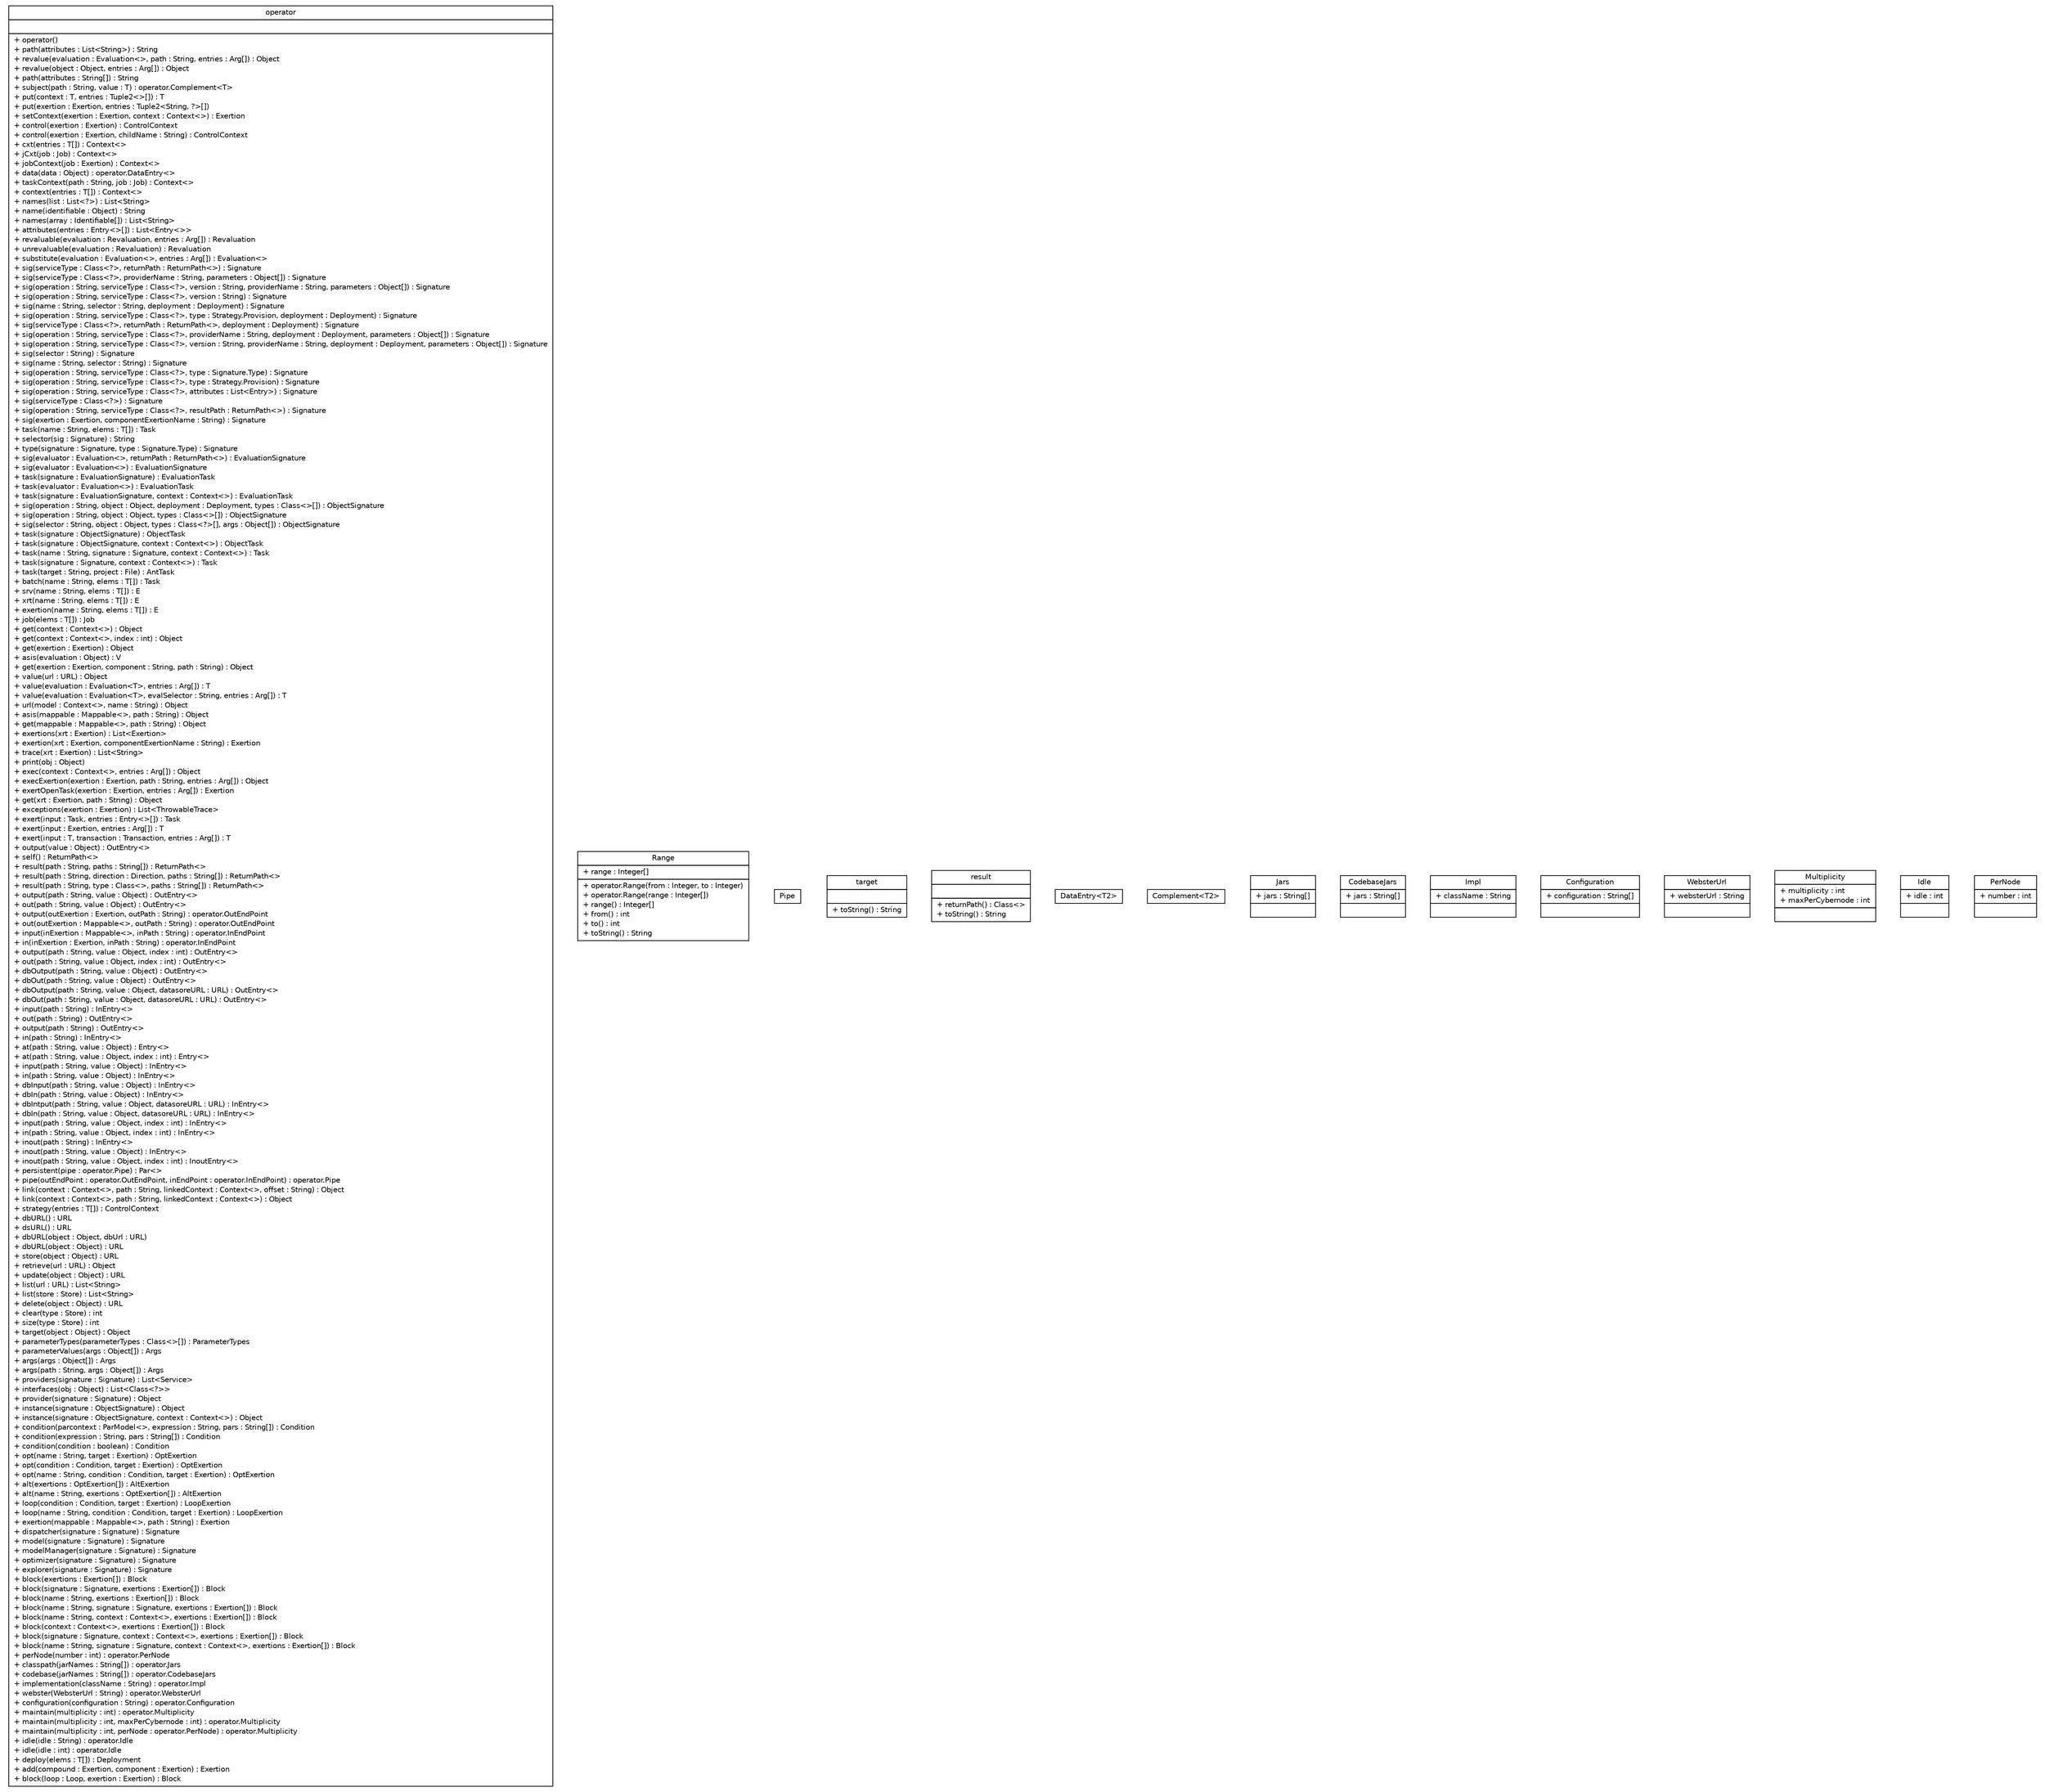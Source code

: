 #!/usr/local/bin/dot
#
# Class diagram 
# Generated by UMLGraph version R5_6 (http://www.umlgraph.org/)
#

digraph G {
	edge [fontname="Helvetica",fontsize=10,labelfontname="Helvetica",labelfontsize=10];
	node [fontname="Helvetica",fontsize=10,shape=plaintext];
	nodesep=0.25;
	ranksep=0.5;
	// sorcer.eo.operator
	c47570 [label=<<table title="sorcer.eo.operator" border="0" cellborder="1" cellspacing="0" cellpadding="2" port="p" href="./operator.html">
		<tr><td><table border="0" cellspacing="0" cellpadding="1">
<tr><td align="center" balign="center"> operator </td></tr>
		</table></td></tr>
		<tr><td><table border="0" cellspacing="0" cellpadding="1">
<tr><td align="left" balign="left">  </td></tr>
		</table></td></tr>
		<tr><td><table border="0" cellspacing="0" cellpadding="1">
<tr><td align="left" balign="left"> + operator() </td></tr>
<tr><td align="left" balign="left"> + path(attributes : List&lt;String&gt;) : String </td></tr>
<tr><td align="left" balign="left"> + revalue(evaluation : Evaluation&lt;&gt;, path : String, entries : Arg[]) : Object </td></tr>
<tr><td align="left" balign="left"> + revalue(object : Object, entries : Arg[]) : Object </td></tr>
<tr><td align="left" balign="left"> + path(attributes : String[]) : String </td></tr>
<tr><td align="left" balign="left"> + subject(path : String, value : T) : operator.Complement&lt;T&gt; </td></tr>
<tr><td align="left" balign="left"> + put(context : T, entries : Tuple2&lt;&gt;[]) : T </td></tr>
<tr><td align="left" balign="left"> + put(exertion : Exertion, entries : Tuple2&lt;String, ?&gt;[]) </td></tr>
<tr><td align="left" balign="left"> + setContext(exertion : Exertion, context : Context&lt;&gt;) : Exertion </td></tr>
<tr><td align="left" balign="left"> + control(exertion : Exertion) : ControlContext </td></tr>
<tr><td align="left" balign="left"> + control(exertion : Exertion, childName : String) : ControlContext </td></tr>
<tr><td align="left" balign="left"> + cxt(entries : T[]) : Context&lt;&gt; </td></tr>
<tr><td align="left" balign="left"> + jCxt(job : Job) : Context&lt;&gt; </td></tr>
<tr><td align="left" balign="left"> + jobContext(job : Exertion) : Context&lt;&gt; </td></tr>
<tr><td align="left" balign="left"> + data(data : Object) : operator.DataEntry&lt;&gt; </td></tr>
<tr><td align="left" balign="left"> + taskContext(path : String, job : Job) : Context&lt;&gt; </td></tr>
<tr><td align="left" balign="left"> + context(entries : T[]) : Context&lt;&gt; </td></tr>
<tr><td align="left" balign="left"> + names(list : List&lt;?&gt;) : List&lt;String&gt; </td></tr>
<tr><td align="left" balign="left"> + name(identifiable : Object) : String </td></tr>
<tr><td align="left" balign="left"> + names(array : Identifiable[]) : List&lt;String&gt; </td></tr>
<tr><td align="left" balign="left"> + attributes(entries : Entry&lt;&gt;[]) : List&lt;Entry&lt;&gt;&gt; </td></tr>
<tr><td align="left" balign="left"> + revaluable(evaluation : Revaluation, entries : Arg[]) : Revaluation </td></tr>
<tr><td align="left" balign="left"> + unrevaluable(evaluation : Revaluation) : Revaluation </td></tr>
<tr><td align="left" balign="left"> + substitute(evaluation : Evaluation&lt;&gt;, entries : Arg[]) : Evaluation&lt;&gt; </td></tr>
<tr><td align="left" balign="left"> + sig(serviceType : Class&lt;?&gt;, returnPath : ReturnPath&lt;&gt;) : Signature </td></tr>
<tr><td align="left" balign="left"> + sig(serviceType : Class&lt;?&gt;, providerName : String, parameters : Object[]) : Signature </td></tr>
<tr><td align="left" balign="left"> + sig(operation : String, serviceType : Class&lt;?&gt;, version : String, providerName : String, parameters : Object[]) : Signature </td></tr>
<tr><td align="left" balign="left"> + sig(operation : String, serviceType : Class&lt;?&gt;, version : String) : Signature </td></tr>
<tr><td align="left" balign="left"> + sig(name : String, selector : String, deployment : Deployment) : Signature </td></tr>
<tr><td align="left" balign="left"> + sig(operation : String, serviceType : Class&lt;?&gt;, type : Strategy.Provision, deployment : Deployment) : Signature </td></tr>
<tr><td align="left" balign="left"> + sig(serviceType : Class&lt;?&gt;, returnPath : ReturnPath&lt;&gt;, deployment : Deployment) : Signature </td></tr>
<tr><td align="left" balign="left"> + sig(operation : String, serviceType : Class&lt;?&gt;, providerName : String, deployment : Deployment, parameters : Object[]) : Signature </td></tr>
<tr><td align="left" balign="left"> + sig(operation : String, serviceType : Class&lt;?&gt;, version : String, providerName : String, deployment : Deployment, parameters : Object[]) : Signature </td></tr>
<tr><td align="left" balign="left"> + sig(selector : String) : Signature </td></tr>
<tr><td align="left" balign="left"> + sig(name : String, selector : String) : Signature </td></tr>
<tr><td align="left" balign="left"> + sig(operation : String, serviceType : Class&lt;?&gt;, type : Signature.Type) : Signature </td></tr>
<tr><td align="left" balign="left"> + sig(operation : String, serviceType : Class&lt;?&gt;, type : Strategy.Provision) : Signature </td></tr>
<tr><td align="left" balign="left"> + sig(operation : String, serviceType : Class&lt;?&gt;, attributes : List&lt;Entry&gt;) : Signature </td></tr>
<tr><td align="left" balign="left"> + sig(serviceType : Class&lt;?&gt;) : Signature </td></tr>
<tr><td align="left" balign="left"> + sig(operation : String, serviceType : Class&lt;?&gt;, resultPath : ReturnPath&lt;&gt;) : Signature </td></tr>
<tr><td align="left" balign="left"> + sig(exertion : Exertion, componentExertionName : String) : Signature </td></tr>
<tr><td align="left" balign="left"> + task(name : String, elems : T[]) : Task </td></tr>
<tr><td align="left" balign="left"> + selector(sig : Signature) : String </td></tr>
<tr><td align="left" balign="left"> + type(signature : Signature, type : Signature.Type) : Signature </td></tr>
<tr><td align="left" balign="left"> + sig(evaluator : Evaluation&lt;&gt;, returnPath : ReturnPath&lt;&gt;) : EvaluationSignature </td></tr>
<tr><td align="left" balign="left"> + sig(evaluator : Evaluation&lt;&gt;) : EvaluationSignature </td></tr>
<tr><td align="left" balign="left"> + task(signature : EvaluationSignature) : EvaluationTask </td></tr>
<tr><td align="left" balign="left"> + task(evaluator : Evaluation&lt;&gt;) : EvaluationTask </td></tr>
<tr><td align="left" balign="left"> + task(signature : EvaluationSignature, context : Context&lt;&gt;) : EvaluationTask </td></tr>
<tr><td align="left" balign="left"> + sig(operation : String, object : Object, deployment : Deployment, types : Class&lt;&gt;[]) : ObjectSignature </td></tr>
<tr><td align="left" balign="left"> + sig(operation : String, object : Object, types : Class&lt;&gt;[]) : ObjectSignature </td></tr>
<tr><td align="left" balign="left"> + sig(selector : String, object : Object, types : Class&lt;?&gt;[], args : Object[]) : ObjectSignature </td></tr>
<tr><td align="left" balign="left"> + task(signature : ObjectSignature) : ObjectTask </td></tr>
<tr><td align="left" balign="left"> + task(signature : ObjectSignature, context : Context&lt;&gt;) : ObjectTask </td></tr>
<tr><td align="left" balign="left"> + task(name : String, signature : Signature, context : Context&lt;&gt;) : Task </td></tr>
<tr><td align="left" balign="left"> + task(signature : Signature, context : Context&lt;&gt;) : Task </td></tr>
<tr><td align="left" balign="left"> + task(target : String, project : File) : AntTask </td></tr>
<tr><td align="left" balign="left"> + batch(name : String, elems : T[]) : Task </td></tr>
<tr><td align="left" balign="left"> + srv(name : String, elems : T[]) : E </td></tr>
<tr><td align="left" balign="left"> + xrt(name : String, elems : T[]) : E </td></tr>
<tr><td align="left" balign="left"> + exertion(name : String, elems : T[]) : E </td></tr>
<tr><td align="left" balign="left"> + job(elems : T[]) : Job </td></tr>
<tr><td align="left" balign="left"> + get(context : Context&lt;&gt;) : Object </td></tr>
<tr><td align="left" balign="left"> + get(context : Context&lt;&gt;, index : int) : Object </td></tr>
<tr><td align="left" balign="left"> + get(exertion : Exertion) : Object </td></tr>
<tr><td align="left" balign="left"> + asis(evaluation : Object) : V </td></tr>
<tr><td align="left" balign="left"> + get(exertion : Exertion, component : String, path : String) : Object </td></tr>
<tr><td align="left" balign="left"> + value(url : URL) : Object </td></tr>
<tr><td align="left" balign="left"> + value(evaluation : Evaluation&lt;T&gt;, entries : Arg[]) : T </td></tr>
<tr><td align="left" balign="left"> + value(evaluation : Evaluation&lt;T&gt;, evalSelector : String, entries : Arg[]) : T </td></tr>
<tr><td align="left" balign="left"> + url(model : Context&lt;&gt;, name : String) : Object </td></tr>
<tr><td align="left" balign="left"> + asis(mappable : Mappable&lt;&gt;, path : String) : Object </td></tr>
<tr><td align="left" balign="left"> + get(mappable : Mappable&lt;&gt;, path : String) : Object </td></tr>
<tr><td align="left" balign="left"> + exertions(xrt : Exertion) : List&lt;Exertion&gt; </td></tr>
<tr><td align="left" balign="left"> + exertion(xrt : Exertion, componentExertionName : String) : Exertion </td></tr>
<tr><td align="left" balign="left"> + trace(xrt : Exertion) : List&lt;String&gt; </td></tr>
<tr><td align="left" balign="left"> + print(obj : Object) </td></tr>
<tr><td align="left" balign="left"> + exec(context : Context&lt;&gt;, entries : Arg[]) : Object </td></tr>
<tr><td align="left" balign="left"> + execExertion(exertion : Exertion, path : String, entries : Arg[]) : Object </td></tr>
<tr><td align="left" balign="left"> + exertOpenTask(exertion : Exertion, entries : Arg[]) : Exertion </td></tr>
<tr><td align="left" balign="left"> + get(xrt : Exertion, path : String) : Object </td></tr>
<tr><td align="left" balign="left"> + exceptions(exertion : Exertion) : List&lt;ThrowableTrace&gt; </td></tr>
<tr><td align="left" balign="left"> + exert(input : Task, entries : Entry&lt;&gt;[]) : Task </td></tr>
<tr><td align="left" balign="left"> + exert(input : Exertion, entries : Arg[]) : T </td></tr>
<tr><td align="left" balign="left"> + exert(input : T, transaction : Transaction, entries : Arg[]) : T </td></tr>
<tr><td align="left" balign="left"> + output(value : Object) : OutEntry&lt;&gt; </td></tr>
<tr><td align="left" balign="left"> + self() : ReturnPath&lt;&gt; </td></tr>
<tr><td align="left" balign="left"> + result(path : String, paths : String[]) : ReturnPath&lt;&gt; </td></tr>
<tr><td align="left" balign="left"> + result(path : String, direction : Direction, paths : String[]) : ReturnPath&lt;&gt; </td></tr>
<tr><td align="left" balign="left"> + result(path : String, type : Class&lt;&gt;, paths : String[]) : ReturnPath&lt;&gt; </td></tr>
<tr><td align="left" balign="left"> + output(path : String, value : Object) : OutEntry&lt;&gt; </td></tr>
<tr><td align="left" balign="left"> + out(path : String, value : Object) : OutEntry&lt;&gt; </td></tr>
<tr><td align="left" balign="left"> + output(outExertion : Exertion, outPath : String) : operator.OutEndPoint </td></tr>
<tr><td align="left" balign="left"> + out(outExertion : Mappable&lt;&gt;, outPath : String) : operator.OutEndPoint </td></tr>
<tr><td align="left" balign="left"> + input(inExertion : Mappable&lt;&gt;, inPath : String) : operator.InEndPoint </td></tr>
<tr><td align="left" balign="left"> + in(inExertion : Exertion, inPath : String) : operator.InEndPoint </td></tr>
<tr><td align="left" balign="left"> + output(path : String, value : Object, index : int) : OutEntry&lt;&gt; </td></tr>
<tr><td align="left" balign="left"> + out(path : String, value : Object, index : int) : OutEntry&lt;&gt; </td></tr>
<tr><td align="left" balign="left"> + dbOutput(path : String, value : Object) : OutEntry&lt;&gt; </td></tr>
<tr><td align="left" balign="left"> + dbOut(path : String, value : Object) : OutEntry&lt;&gt; </td></tr>
<tr><td align="left" balign="left"> + dbOutput(path : String, value : Object, datasoreURL : URL) : OutEntry&lt;&gt; </td></tr>
<tr><td align="left" balign="left"> + dbOut(path : String, value : Object, datasoreURL : URL) : OutEntry&lt;&gt; </td></tr>
<tr><td align="left" balign="left"> + input(path : String) : InEntry&lt;&gt; </td></tr>
<tr><td align="left" balign="left"> + out(path : String) : OutEntry&lt;&gt; </td></tr>
<tr><td align="left" balign="left"> + output(path : String) : OutEntry&lt;&gt; </td></tr>
<tr><td align="left" balign="left"> + in(path : String) : InEntry&lt;&gt; </td></tr>
<tr><td align="left" balign="left"> + at(path : String, value : Object) : Entry&lt;&gt; </td></tr>
<tr><td align="left" balign="left"> + at(path : String, value : Object, index : int) : Entry&lt;&gt; </td></tr>
<tr><td align="left" balign="left"> + input(path : String, value : Object) : InEntry&lt;&gt; </td></tr>
<tr><td align="left" balign="left"> + in(path : String, value : Object) : InEntry&lt;&gt; </td></tr>
<tr><td align="left" balign="left"> + dbInput(path : String, value : Object) : InEntry&lt;&gt; </td></tr>
<tr><td align="left" balign="left"> + dbIn(path : String, value : Object) : InEntry&lt;&gt; </td></tr>
<tr><td align="left" balign="left"> + dbIntput(path : String, value : Object, datasoreURL : URL) : InEntry&lt;&gt; </td></tr>
<tr><td align="left" balign="left"> + dbIn(path : String, value : Object, datasoreURL : URL) : InEntry&lt;&gt; </td></tr>
<tr><td align="left" balign="left"> + input(path : String, value : Object, index : int) : InEntry&lt;&gt; </td></tr>
<tr><td align="left" balign="left"> + in(path : String, value : Object, index : int) : InEntry&lt;&gt; </td></tr>
<tr><td align="left" balign="left"> + inout(path : String) : InEntry&lt;&gt; </td></tr>
<tr><td align="left" balign="left"> + inout(path : String, value : Object) : InEntry&lt;&gt; </td></tr>
<tr><td align="left" balign="left"> + inout(path : String, value : Object, index : int) : InoutEntry&lt;&gt; </td></tr>
<tr><td align="left" balign="left"> + persistent(pipe : operator.Pipe) : Par&lt;&gt; </td></tr>
<tr><td align="left" balign="left"> + pipe(outEndPoint : operator.OutEndPoint, inEndPoint : operator.InEndPoint) : operator.Pipe </td></tr>
<tr><td align="left" balign="left"> + link(context : Context&lt;&gt;, path : String, linkedContext : Context&lt;&gt;, offset : String) : Object </td></tr>
<tr><td align="left" balign="left"> + link(context : Context&lt;&gt;, path : String, linkedContext : Context&lt;&gt;) : Object </td></tr>
<tr><td align="left" balign="left"> + strategy(entries : T[]) : ControlContext </td></tr>
<tr><td align="left" balign="left"> + dbURL() : URL </td></tr>
<tr><td align="left" balign="left"> + dsURL() : URL </td></tr>
<tr><td align="left" balign="left"> + dbURL(object : Object, dbUrl : URL) </td></tr>
<tr><td align="left" balign="left"> + dbURL(object : Object) : URL </td></tr>
<tr><td align="left" balign="left"> + store(object : Object) : URL </td></tr>
<tr><td align="left" balign="left"> + retrieve(url : URL) : Object </td></tr>
<tr><td align="left" balign="left"> + update(object : Object) : URL </td></tr>
<tr><td align="left" balign="left"> + list(url : URL) : List&lt;String&gt; </td></tr>
<tr><td align="left" balign="left"> + list(store : Store) : List&lt;String&gt; </td></tr>
<tr><td align="left" balign="left"> + delete(object : Object) : URL </td></tr>
<tr><td align="left" balign="left"> + clear(type : Store) : int </td></tr>
<tr><td align="left" balign="left"> + size(type : Store) : int </td></tr>
<tr><td align="left" balign="left"> + target(object : Object) : Object </td></tr>
<tr><td align="left" balign="left"> + parameterTypes(parameterTypes : Class&lt;&gt;[]) : ParameterTypes </td></tr>
<tr><td align="left" balign="left"> + parameterValues(args : Object[]) : Args </td></tr>
<tr><td align="left" balign="left"> + args(args : Object[]) : Args </td></tr>
<tr><td align="left" balign="left"> + args(path : String, args : Object[]) : Args </td></tr>
<tr><td align="left" balign="left"> + providers(signature : Signature) : List&lt;Service&gt; </td></tr>
<tr><td align="left" balign="left"> + interfaces(obj : Object) : List&lt;Class&lt;?&gt;&gt; </td></tr>
<tr><td align="left" balign="left"> + provider(signature : Signature) : Object </td></tr>
<tr><td align="left" balign="left"> + instance(signature : ObjectSignature) : Object </td></tr>
<tr><td align="left" balign="left"> + instance(signature : ObjectSignature, context : Context&lt;&gt;) : Object </td></tr>
<tr><td align="left" balign="left"> + condition(parcontext : ParModel&lt;&gt;, expression : String, pars : String[]) : Condition </td></tr>
<tr><td align="left" balign="left"> + condition(expression : String, pars : String[]) : Condition </td></tr>
<tr><td align="left" balign="left"> + condition(condition : boolean) : Condition </td></tr>
<tr><td align="left" balign="left"> + opt(name : String, target : Exertion) : OptExertion </td></tr>
<tr><td align="left" balign="left"> + opt(condition : Condition, target : Exertion) : OptExertion </td></tr>
<tr><td align="left" balign="left"> + opt(name : String, condition : Condition, target : Exertion) : OptExertion </td></tr>
<tr><td align="left" balign="left"> + alt(exertions : OptExertion[]) : AltExertion </td></tr>
<tr><td align="left" balign="left"> + alt(name : String, exertions : OptExertion[]) : AltExertion </td></tr>
<tr><td align="left" balign="left"> + loop(condition : Condition, target : Exertion) : LoopExertion </td></tr>
<tr><td align="left" balign="left"> + loop(name : String, condition : Condition, target : Exertion) : LoopExertion </td></tr>
<tr><td align="left" balign="left"> + exertion(mappable : Mappable&lt;&gt;, path : String) : Exertion </td></tr>
<tr><td align="left" balign="left"> + dispatcher(signature : Signature) : Signature </td></tr>
<tr><td align="left" balign="left"> + model(signature : Signature) : Signature </td></tr>
<tr><td align="left" balign="left"> + modelManager(signature : Signature) : Signature </td></tr>
<tr><td align="left" balign="left"> + optimizer(signature : Signature) : Signature </td></tr>
<tr><td align="left" balign="left"> + explorer(signature : Signature) : Signature </td></tr>
<tr><td align="left" balign="left"> + block(exertions : Exertion[]) : Block </td></tr>
<tr><td align="left" balign="left"> + block(signature : Signature, exertions : Exertion[]) : Block </td></tr>
<tr><td align="left" balign="left"> + block(name : String, exertions : Exertion[]) : Block </td></tr>
<tr><td align="left" balign="left"> + block(name : String, signature : Signature, exertions : Exertion[]) : Block </td></tr>
<tr><td align="left" balign="left"> + block(name : String, context : Context&lt;&gt;, exertions : Exertion[]) : Block </td></tr>
<tr><td align="left" balign="left"> + block(context : Context&lt;&gt;, exertions : Exertion[]) : Block </td></tr>
<tr><td align="left" balign="left"> + block(signature : Signature, context : Context&lt;&gt;, exertions : Exertion[]) : Block </td></tr>
<tr><td align="left" balign="left"> + block(name : String, signature : Signature, context : Context&lt;&gt;, exertions : Exertion[]) : Block </td></tr>
<tr><td align="left" balign="left"> + perNode(number : int) : operator.PerNode </td></tr>
<tr><td align="left" balign="left"> + classpath(jarNames : String[]) : operator.Jars </td></tr>
<tr><td align="left" balign="left"> + codebase(jarNames : String[]) : operator.CodebaseJars </td></tr>
<tr><td align="left" balign="left"> + implementation(className : String) : operator.Impl </td></tr>
<tr><td align="left" balign="left"> + webster(WebsterUrl : String) : operator.WebsterUrl </td></tr>
<tr><td align="left" balign="left"> + configuration(configuration : String) : operator.Configuration </td></tr>
<tr><td align="left" balign="left"> + maintain(multiplicity : int) : operator.Multiplicity </td></tr>
<tr><td align="left" balign="left"> + maintain(multiplicity : int, maxPerCybernode : int) : operator.Multiplicity </td></tr>
<tr><td align="left" balign="left"> + maintain(multiplicity : int, perNode : operator.PerNode) : operator.Multiplicity </td></tr>
<tr><td align="left" balign="left"> + idle(idle : String) : operator.Idle </td></tr>
<tr><td align="left" balign="left"> + idle(idle : int) : operator.Idle </td></tr>
<tr><td align="left" balign="left"> + deploy(elems : T[]) : Deployment </td></tr>
<tr><td align="left" balign="left"> + add(compound : Exertion, component : Exertion) : Exertion </td></tr>
<tr><td align="left" balign="left"> + block(loop : Loop, exertion : Exertion) : Block </td></tr>
		</table></td></tr>
		</table>>, URL="./operator.html", fontname="Helvetica", fontcolor="black", fontsize=10.0];
	// sorcer.eo.operator.Range
	c47571 [label=<<table title="sorcer.eo.operator.Range" border="0" cellborder="1" cellspacing="0" cellpadding="2" port="p" href="./operator.Range.html">
		<tr><td><table border="0" cellspacing="0" cellpadding="1">
<tr><td align="center" balign="center"> Range </td></tr>
		</table></td></tr>
		<tr><td><table border="0" cellspacing="0" cellpadding="1">
<tr><td align="left" balign="left"> + range : Integer[] </td></tr>
		</table></td></tr>
		<tr><td><table border="0" cellspacing="0" cellpadding="1">
<tr><td align="left" balign="left"> + operator.Range(from : Integer, to : Integer) </td></tr>
<tr><td align="left" balign="left"> + operator.Range(range : Integer[]) </td></tr>
<tr><td align="left" balign="left"> + range() : Integer[] </td></tr>
<tr><td align="left" balign="left"> + from() : int </td></tr>
<tr><td align="left" balign="left"> + to() : int </td></tr>
<tr><td align="left" balign="left"> + toString() : String </td></tr>
		</table></td></tr>
		</table>>, URL="./operator.Range.html", fontname="Helvetica", fontcolor="black", fontsize=10.0];
	// sorcer.eo.operator.Pipe
	c47572 [label=<<table title="sorcer.eo.operator.Pipe" border="0" cellborder="1" cellspacing="0" cellpadding="2" port="p" href="./operator.Pipe.html">
		<tr><td><table border="0" cellspacing="0" cellpadding="1">
<tr><td align="center" balign="center"> Pipe </td></tr>
		</table></td></tr>
		</table>>, URL="./operator.Pipe.html", fontname="Helvetica", fontcolor="black", fontsize=10.0];
	// sorcer.eo.operator.target
	c47573 [label=<<table title="sorcer.eo.operator.target" border="0" cellborder="1" cellspacing="0" cellpadding="2" port="p" href="./operator.target.html">
		<tr><td><table border="0" cellspacing="0" cellpadding="1">
<tr><td align="center" balign="center"> target </td></tr>
		</table></td></tr>
		<tr><td><table border="0" cellspacing="0" cellpadding="1">
<tr><td align="left" balign="left">  </td></tr>
		</table></td></tr>
		<tr><td><table border="0" cellspacing="0" cellpadding="1">
<tr><td align="left" balign="left"> + toString() : String </td></tr>
		</table></td></tr>
		</table>>, URL="./operator.target.html", fontname="Helvetica", fontcolor="black", fontsize=10.0];
	// sorcer.eo.operator.result
	c47574 [label=<<table title="sorcer.eo.operator.result" border="0" cellborder="1" cellspacing="0" cellpadding="2" port="p" href="./operator.result.html">
		<tr><td><table border="0" cellspacing="0" cellpadding="1">
<tr><td align="center" balign="center"> result </td></tr>
		</table></td></tr>
		<tr><td><table border="0" cellspacing="0" cellpadding="1">
<tr><td align="left" balign="left">  </td></tr>
		</table></td></tr>
		<tr><td><table border="0" cellspacing="0" cellpadding="1">
<tr><td align="left" balign="left"> + returnPath() : Class&lt;&gt; </td></tr>
<tr><td align="left" balign="left"> + toString() : String </td></tr>
		</table></td></tr>
		</table>>, URL="./operator.result.html", fontname="Helvetica", fontcolor="black", fontsize=10.0];
	// sorcer.eo.operator.DataEntry<T2>
	c47575 [label=<<table title="sorcer.eo.operator.DataEntry" border="0" cellborder="1" cellspacing="0" cellpadding="2" port="p" href="./operator.DataEntry.html">
		<tr><td><table border="0" cellspacing="0" cellpadding="1">
<tr><td align="center" balign="center"> DataEntry&lt;T2&gt; </td></tr>
		</table></td></tr>
		</table>>, URL="./operator.DataEntry.html", fontname="Helvetica", fontcolor="black", fontsize=10.0];
	// sorcer.eo.operator.Complement<T2>
	c47576 [label=<<table title="sorcer.eo.operator.Complement" border="0" cellborder="1" cellspacing="0" cellpadding="2" port="p" href="./operator.Complement.html">
		<tr><td><table border="0" cellspacing="0" cellpadding="1">
<tr><td align="center" balign="center"> Complement&lt;T2&gt; </td></tr>
		</table></td></tr>
		</table>>, URL="./operator.Complement.html", fontname="Helvetica", fontcolor="black", fontsize=10.0];
	// sorcer.eo.operator.Jars
	c47577 [label=<<table title="sorcer.eo.operator.Jars" border="0" cellborder="1" cellspacing="0" cellpadding="2" port="p" href="./operator.Jars.html">
		<tr><td><table border="0" cellspacing="0" cellpadding="1">
<tr><td align="center" balign="center"> Jars </td></tr>
		</table></td></tr>
		<tr><td><table border="0" cellspacing="0" cellpadding="1">
<tr><td align="left" balign="left"> + jars : String[] </td></tr>
		</table></td></tr>
		<tr><td><table border="0" cellspacing="0" cellpadding="1">
<tr><td align="left" balign="left">  </td></tr>
		</table></td></tr>
		</table>>, URL="./operator.Jars.html", fontname="Helvetica", fontcolor="black", fontsize=10.0];
	// sorcer.eo.operator.CodebaseJars
	c47578 [label=<<table title="sorcer.eo.operator.CodebaseJars" border="0" cellborder="1" cellspacing="0" cellpadding="2" port="p" href="./operator.CodebaseJars.html">
		<tr><td><table border="0" cellspacing="0" cellpadding="1">
<tr><td align="center" balign="center"> CodebaseJars </td></tr>
		</table></td></tr>
		<tr><td><table border="0" cellspacing="0" cellpadding="1">
<tr><td align="left" balign="left"> + jars : String[] </td></tr>
		</table></td></tr>
		<tr><td><table border="0" cellspacing="0" cellpadding="1">
<tr><td align="left" balign="left">  </td></tr>
		</table></td></tr>
		</table>>, URL="./operator.CodebaseJars.html", fontname="Helvetica", fontcolor="black", fontsize=10.0];
	// sorcer.eo.operator.Impl
	c47579 [label=<<table title="sorcer.eo.operator.Impl" border="0" cellborder="1" cellspacing="0" cellpadding="2" port="p" href="./operator.Impl.html">
		<tr><td><table border="0" cellspacing="0" cellpadding="1">
<tr><td align="center" balign="center"> Impl </td></tr>
		</table></td></tr>
		<tr><td><table border="0" cellspacing="0" cellpadding="1">
<tr><td align="left" balign="left"> + className : String </td></tr>
		</table></td></tr>
		<tr><td><table border="0" cellspacing="0" cellpadding="1">
<tr><td align="left" balign="left">  </td></tr>
		</table></td></tr>
		</table>>, URL="./operator.Impl.html", fontname="Helvetica", fontcolor="black", fontsize=10.0];
	// sorcer.eo.operator.Configuration
	c47580 [label=<<table title="sorcer.eo.operator.Configuration" border="0" cellborder="1" cellspacing="0" cellpadding="2" port="p" href="./operator.Configuration.html">
		<tr><td><table border="0" cellspacing="0" cellpadding="1">
<tr><td align="center" balign="center"> Configuration </td></tr>
		</table></td></tr>
		<tr><td><table border="0" cellspacing="0" cellpadding="1">
<tr><td align="left" balign="left"> + configuration : String[] </td></tr>
		</table></td></tr>
		<tr><td><table border="0" cellspacing="0" cellpadding="1">
<tr><td align="left" balign="left">  </td></tr>
		</table></td></tr>
		</table>>, URL="./operator.Configuration.html", fontname="Helvetica", fontcolor="black", fontsize=10.0];
	// sorcer.eo.operator.WebsterUrl
	c47581 [label=<<table title="sorcer.eo.operator.WebsterUrl" border="0" cellborder="1" cellspacing="0" cellpadding="2" port="p" href="./operator.WebsterUrl.html">
		<tr><td><table border="0" cellspacing="0" cellpadding="1">
<tr><td align="center" balign="center"> WebsterUrl </td></tr>
		</table></td></tr>
		<tr><td><table border="0" cellspacing="0" cellpadding="1">
<tr><td align="left" balign="left"> + websterUrl : String </td></tr>
		</table></td></tr>
		<tr><td><table border="0" cellspacing="0" cellpadding="1">
<tr><td align="left" balign="left">  </td></tr>
		</table></td></tr>
		</table>>, URL="./operator.WebsterUrl.html", fontname="Helvetica", fontcolor="black", fontsize=10.0];
	// sorcer.eo.operator.Multiplicity
	c47582 [label=<<table title="sorcer.eo.operator.Multiplicity" border="0" cellborder="1" cellspacing="0" cellpadding="2" port="p" href="./operator.Multiplicity.html">
		<tr><td><table border="0" cellspacing="0" cellpadding="1">
<tr><td align="center" balign="center"> Multiplicity </td></tr>
		</table></td></tr>
		<tr><td><table border="0" cellspacing="0" cellpadding="1">
<tr><td align="left" balign="left"> + multiplicity : int </td></tr>
<tr><td align="left" balign="left"> + maxPerCybernode : int </td></tr>
		</table></td></tr>
		<tr><td><table border="0" cellspacing="0" cellpadding="1">
<tr><td align="left" balign="left">  </td></tr>
		</table></td></tr>
		</table>>, URL="./operator.Multiplicity.html", fontname="Helvetica", fontcolor="black", fontsize=10.0];
	// sorcer.eo.operator.Idle
	c47583 [label=<<table title="sorcer.eo.operator.Idle" border="0" cellborder="1" cellspacing="0" cellpadding="2" port="p" href="./operator.Idle.html">
		<tr><td><table border="0" cellspacing="0" cellpadding="1">
<tr><td align="center" balign="center"> Idle </td></tr>
		</table></td></tr>
		<tr><td><table border="0" cellspacing="0" cellpadding="1">
<tr><td align="left" balign="left"> + idle : int </td></tr>
		</table></td></tr>
		<tr><td><table border="0" cellspacing="0" cellpadding="1">
<tr><td align="left" balign="left">  </td></tr>
		</table></td></tr>
		</table>>, URL="./operator.Idle.html", fontname="Helvetica", fontcolor="black", fontsize=10.0];
	// sorcer.eo.operator.PerNode
	c47584 [label=<<table title="sorcer.eo.operator.PerNode" border="0" cellborder="1" cellspacing="0" cellpadding="2" port="p" href="./operator.PerNode.html">
		<tr><td><table border="0" cellspacing="0" cellpadding="1">
<tr><td align="center" balign="center"> PerNode </td></tr>
		</table></td></tr>
		<tr><td><table border="0" cellspacing="0" cellpadding="1">
<tr><td align="left" balign="left"> + number : int </td></tr>
		</table></td></tr>
		<tr><td><table border="0" cellspacing="0" cellpadding="1">
<tr><td align="left" balign="left">  </td></tr>
		</table></td></tr>
		</table>>, URL="./operator.PerNode.html", fontname="Helvetica", fontcolor="black", fontsize=10.0];
}

